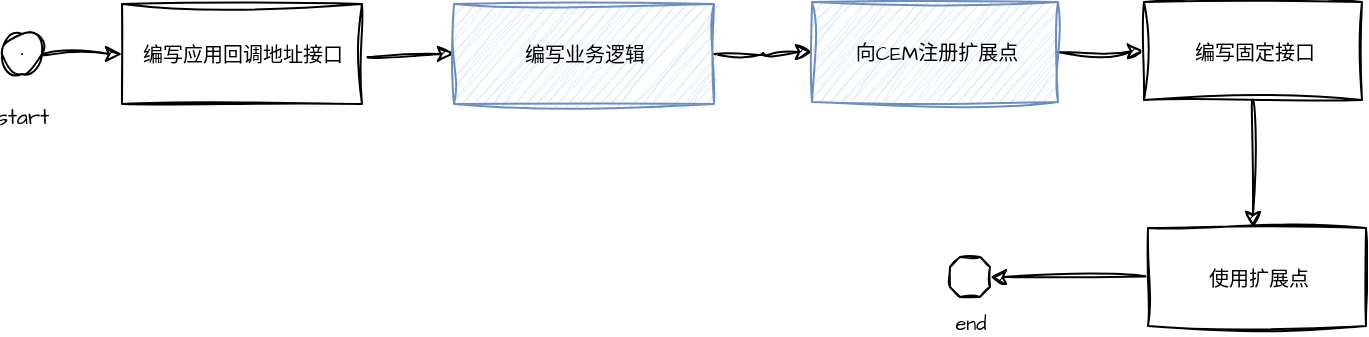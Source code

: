 <mxfile version="20.4.1" type="github">
  <diagram id="ZlvlVoqEp-_Cz7zdJv2g" name="第 1 页">
    <mxGraphModel dx="946" dy="614" grid="0" gridSize="10" guides="1" tooltips="1" connect="1" arrows="1" fold="1" page="1" pageScale="1" pageWidth="827" pageHeight="1169" math="0" shadow="0">
      <root>
        <mxCell id="0" />
        <mxCell id="1" parent="0" />
        <mxCell id="HVfwjJqYO1feAK8PVvVl-10" value="" style="edgeStyle=orthogonalEdgeStyle;rounded=0;sketch=1;hachureGap=4;jiggle=2;orthogonalLoop=1;jettySize=auto;html=1;fontFamily=Architects Daughter;fontSource=https%3A%2F%2Ffonts.googleapis.com%2Fcss%3Ffamily%3DArchitects%2BDaughter;fontSize=10;curved=1;" parent="1" source="HVfwjJqYO1feAK8PVvVl-2" target="HVfwjJqYO1feAK8PVvVl-4" edge="1">
          <mxGeometry relative="1" as="geometry" />
        </mxCell>
        <mxCell id="HVfwjJqYO1feAK8PVvVl-2" value="&lt;font style=&quot;font-size: 11px;&quot;&gt;start&lt;/font&gt;" style="verticalLabelPosition=bottom;verticalAlign=top;html=1;shape=mxgraph.basic.donut;dx=25;sketch=1;hachureGap=4;jiggle=2;fontFamily=Architects Daughter;fontSource=https%3A%2F%2Ffonts.googleapis.com%2Fcss%3Ffamily%3DArchitects%2BDaughter;fontSize=20;rounded=0;" parent="1" vertex="1">
          <mxGeometry x="20" y="215" width="20" height="20" as="geometry" />
        </mxCell>
        <mxCell id="HVfwjJqYO1feAK8PVvVl-11" value="" style="edgeStyle=orthogonalEdgeStyle;rounded=0;sketch=1;hachureGap=4;jiggle=2;orthogonalLoop=1;jettySize=auto;html=1;fontFamily=Architects Daughter;fontSource=https%3A%2F%2Ffonts.googleapis.com%2Fcss%3Ffamily%3DArchitects%2BDaughter;fontSize=10;curved=1;" parent="1" source="HVfwjJqYO1feAK8PVvVl-4" target="HVfwjJqYO1feAK8PVvVl-5" edge="1">
          <mxGeometry relative="1" as="geometry" />
        </mxCell>
        <mxCell id="HVfwjJqYO1feAK8PVvVl-4" value="编写应用回调地址接口" style="verticalLabelPosition=middle;verticalAlign=middle;html=1;shape=mxgraph.basic.rect;fillColor2=none;strokeWidth=1;size=20;indent=5;sketch=1;hachureGap=4;jiggle=2;fontFamily=Architects Daughter;fontSource=https%3A%2F%2Ffonts.googleapis.com%2Fcss%3Ffamily%3DArchitects%2BDaughter;fontSize=10;labelPosition=center;align=center;rounded=0;" parent="1" vertex="1">
          <mxGeometry x="80" y="200" width="120" height="50" as="geometry" />
        </mxCell>
        <mxCell id="HVfwjJqYO1feAK8PVvVl-12" value="" style="edgeStyle=orthogonalEdgeStyle;rounded=0;sketch=1;hachureGap=4;jiggle=2;orthogonalLoop=1;jettySize=auto;html=1;fontFamily=Architects Daughter;fontSource=https%3A%2F%2Ffonts.googleapis.com%2Fcss%3Ffamily%3DArchitects%2BDaughter;fontSize=10;curved=1;" parent="1" source="HVfwjJqYO1feAK8PVvVl-5" target="HVfwjJqYO1feAK8PVvVl-6" edge="1">
          <mxGeometry relative="1" as="geometry" />
        </mxCell>
        <mxCell id="HVfwjJqYO1feAK8PVvVl-5" value="编写业务逻辑" style="verticalLabelPosition=middle;verticalAlign=middle;html=1;shape=mxgraph.basic.rect;fillColor2=none;strokeWidth=1;size=20;indent=5;sketch=1;hachureGap=4;jiggle=2;fontFamily=Architects Daughter;fontSource=https%3A%2F%2Ffonts.googleapis.com%2Fcss%3Ffamily%3DArchitects%2BDaughter;fontSize=10;labelPosition=center;align=center;rounded=0;fillColor=#dae8fc;strokeColor=#6c8ebf;" parent="1" vertex="1">
          <mxGeometry x="246" y="200" width="130" height="50" as="geometry" />
        </mxCell>
        <mxCell id="HVfwjJqYO1feAK8PVvVl-18" value="" style="edgeStyle=orthogonalEdgeStyle;curved=1;sketch=1;hachureGap=4;jiggle=2;orthogonalLoop=1;jettySize=auto;html=1;fontFamily=Architects Daughter;fontSource=https%3A%2F%2Ffonts.googleapis.com%2Fcss%3Ffamily%3DArchitects%2BDaughter;fontSize=10;" parent="1" source="HVfwjJqYO1feAK8PVvVl-6" target="HVfwjJqYO1feAK8PVvVl-15" edge="1">
          <mxGeometry relative="1" as="geometry" />
        </mxCell>
        <mxCell id="HVfwjJqYO1feAK8PVvVl-6" value="向CEM注册扩展点" style="verticalLabelPosition=middle;verticalAlign=middle;html=1;shape=mxgraph.basic.rect;fillColor2=none;strokeWidth=1;size=20;indent=5;sketch=1;hachureGap=4;jiggle=2;fontFamily=Architects Daughter;fontSource=https%3A%2F%2Ffonts.googleapis.com%2Fcss%3Ffamily%3DArchitects%2BDaughter;fontSize=10;labelPosition=center;align=center;rounded=0;fillColor=#dae8fc;strokeColor=#6c8ebf;" parent="1" vertex="1">
          <mxGeometry x="425" y="199" width="123" height="50" as="geometry" />
        </mxCell>
        <mxCell id="HVfwjJqYO1feAK8PVvVl-17" value="" style="edgeStyle=orthogonalEdgeStyle;curved=1;sketch=1;hachureGap=4;jiggle=2;orthogonalLoop=1;jettySize=auto;html=1;fontFamily=Architects Daughter;fontSource=https%3A%2F%2Ffonts.googleapis.com%2Fcss%3Ffamily%3DArchitects%2BDaughter;fontSize=10;" parent="1" source="HVfwjJqYO1feAK8PVvVl-8" target="HVfwjJqYO1feAK8PVvVl-9" edge="1">
          <mxGeometry relative="1" as="geometry" />
        </mxCell>
        <mxCell id="HVfwjJqYO1feAK8PVvVl-8" value="使用扩展点" style="verticalLabelPosition=middle;verticalAlign=middle;html=1;shape=mxgraph.basic.rect;fillColor2=none;strokeWidth=1;size=20;indent=5;sketch=1;hachureGap=4;jiggle=2;fontFamily=Architects Daughter;fontSource=https%3A%2F%2Ffonts.googleapis.com%2Fcss%3Ffamily%3DArchitects%2BDaughter;fontSize=10;labelPosition=center;align=center;rounded=0;" parent="1" vertex="1">
          <mxGeometry x="593" y="312" width="109" height="49" as="geometry" />
        </mxCell>
        <mxCell id="HVfwjJqYO1feAK8PVvVl-9" value="end" style="verticalLabelPosition=bottom;verticalAlign=top;html=1;shape=mxgraph.basic.polygon;polyCoords=[[0.25,0],[0.75,0],[1,0.25],[1,0.75],[0.75,1],[0.25,1],[0,0.75],[0,0.25]];polyline=0;sketch=1;hachureGap=4;jiggle=2;fontFamily=Architects Daughter;fontSource=https%3A%2F%2Ffonts.googleapis.com%2Fcss%3Ffamily%3DArchitects%2BDaughter;fontSize=10;rounded=0;" parent="1" vertex="1">
          <mxGeometry x="494" y="326.5" width="20" height="20" as="geometry" />
        </mxCell>
        <mxCell id="HVfwjJqYO1feAK8PVvVl-19" style="edgeStyle=orthogonalEdgeStyle;curved=1;sketch=1;hachureGap=4;jiggle=2;orthogonalLoop=1;jettySize=auto;html=1;fontFamily=Architects Daughter;fontSource=https%3A%2F%2Ffonts.googleapis.com%2Fcss%3Ffamily%3DArchitects%2BDaughter;fontSize=10;" parent="1" source="HVfwjJqYO1feAK8PVvVl-15" target="HVfwjJqYO1feAK8PVvVl-8" edge="1">
          <mxGeometry relative="1" as="geometry">
            <Array as="points">
              <mxPoint x="653" y="341" />
            </Array>
          </mxGeometry>
        </mxCell>
        <mxCell id="HVfwjJqYO1feAK8PVvVl-15" value="编写固定接口" style="verticalLabelPosition=middle;verticalAlign=middle;html=1;shape=mxgraph.basic.rect;fillColor2=none;strokeWidth=1;size=20;indent=5;sketch=1;hachureGap=4;jiggle=2;fontFamily=Architects Daughter;fontSource=https%3A%2F%2Ffonts.googleapis.com%2Fcss%3Ffamily%3DArchitects%2BDaughter;fontSize=10;labelPosition=center;align=center;rounded=0;" parent="1" vertex="1">
          <mxGeometry x="591" y="199" width="109" height="49" as="geometry" />
        </mxCell>
      </root>
    </mxGraphModel>
  </diagram>
</mxfile>
